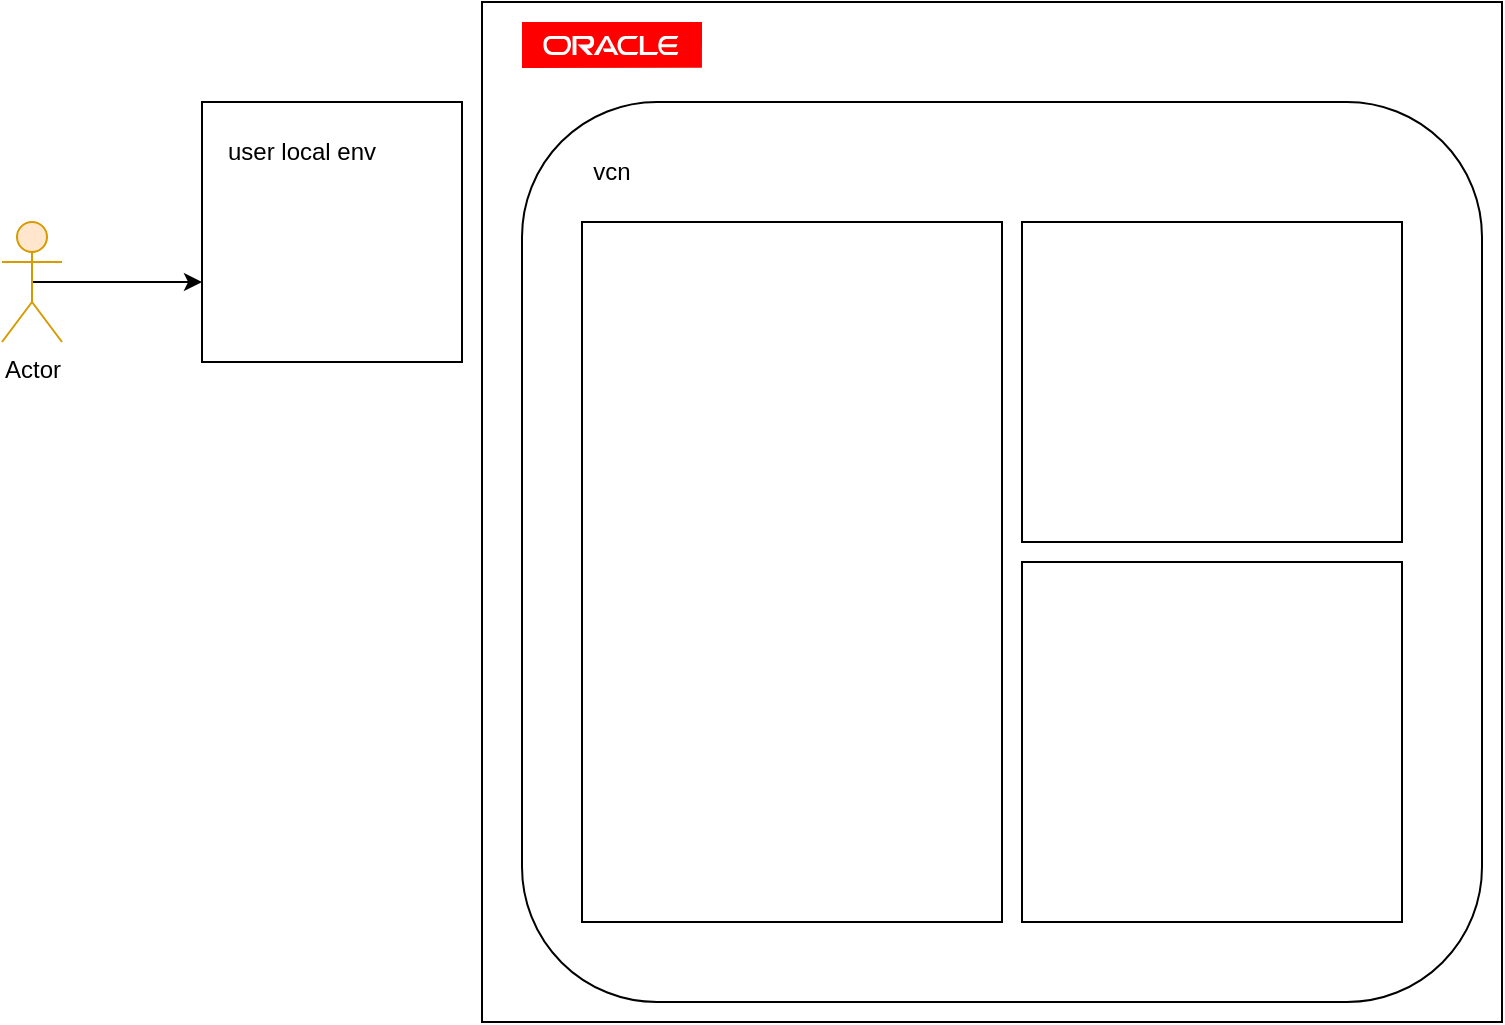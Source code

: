 <mxfile version="24.7.1" type="github">
  <diagram name="Page-1" id="waQnilAS8FPj0zNcI7NH">
    <mxGraphModel dx="803" dy="446" grid="1" gridSize="10" guides="1" tooltips="1" connect="1" arrows="1" fold="1" page="1" pageScale="1" pageWidth="850" pageHeight="1100" math="0" shadow="0">
      <root>
        <mxCell id="0" />
        <mxCell id="1" parent="0" />
        <mxCell id="_BRfwphhFbcrgB1m2CbH-3" style="edgeStyle=orthogonalEdgeStyle;rounded=0;orthogonalLoop=1;jettySize=auto;html=1;exitX=0.5;exitY=0.5;exitDx=0;exitDy=0;exitPerimeter=0;" edge="1" parent="1" source="_BRfwphhFbcrgB1m2CbH-1">
          <mxGeometry relative="1" as="geometry">
            <mxPoint x="170" y="170" as="targetPoint" />
          </mxGeometry>
        </mxCell>
        <mxCell id="_BRfwphhFbcrgB1m2CbH-1" value="Actor" style="shape=umlActor;verticalLabelPosition=bottom;verticalAlign=top;html=1;outlineConnect=0;fillColor=#ffe6cc;strokeColor=#d79b00;" vertex="1" parent="1">
          <mxGeometry x="70" y="140" width="30" height="60" as="geometry" />
        </mxCell>
        <mxCell id="_BRfwphhFbcrgB1m2CbH-2" value="" style="whiteSpace=wrap;html=1;aspect=fixed;" vertex="1" parent="1">
          <mxGeometry x="170" y="80" width="130" height="130" as="geometry" />
        </mxCell>
        <mxCell id="_BRfwphhFbcrgB1m2CbH-5" value="user local env" style="text;html=1;align=center;verticalAlign=middle;whiteSpace=wrap;rounded=0;" vertex="1" parent="1">
          <mxGeometry x="170" y="90" width="100" height="30" as="geometry" />
        </mxCell>
        <mxCell id="_BRfwphhFbcrgB1m2CbH-6" value="" style="whiteSpace=wrap;html=1;aspect=fixed;" vertex="1" parent="1">
          <mxGeometry x="310" y="30" width="510" height="510" as="geometry" />
        </mxCell>
        <mxCell id="_BRfwphhFbcrgB1m2CbH-7" value="" style="dashed=0;outlineConnect=0;html=1;align=center;labelPosition=center;verticalLabelPosition=bottom;verticalAlign=top;shape=mxgraph.weblogos.oracle;fillColor=#FF0000;strokeColor=none" vertex="1" parent="1">
          <mxGeometry x="330" y="40" width="90" height="23" as="geometry" />
        </mxCell>
        <mxCell id="_BRfwphhFbcrgB1m2CbH-9" value="" style="rounded=1;whiteSpace=wrap;html=1;" vertex="1" parent="1">
          <mxGeometry x="330" y="80" width="480" height="450" as="geometry" />
        </mxCell>
        <mxCell id="_BRfwphhFbcrgB1m2CbH-12" value="vcn" style="text;html=1;align=center;verticalAlign=middle;whiteSpace=wrap;rounded=0;" vertex="1" parent="1">
          <mxGeometry x="345" y="100" width="60" height="30" as="geometry" />
        </mxCell>
        <mxCell id="_BRfwphhFbcrgB1m2CbH-13" value="" style="rounded=0;whiteSpace=wrap;html=1;" vertex="1" parent="1">
          <mxGeometry x="360" y="140" width="210" height="350" as="geometry" />
        </mxCell>
        <mxCell id="_BRfwphhFbcrgB1m2CbH-14" value="" style="rounded=0;whiteSpace=wrap;html=1;" vertex="1" parent="1">
          <mxGeometry x="580" y="140" width="190" height="160" as="geometry" />
        </mxCell>
        <mxCell id="_BRfwphhFbcrgB1m2CbH-15" value="" style="rounded=0;whiteSpace=wrap;html=1;" vertex="1" parent="1">
          <mxGeometry x="580" y="310" width="190" height="180" as="geometry" />
        </mxCell>
      </root>
    </mxGraphModel>
  </diagram>
</mxfile>
